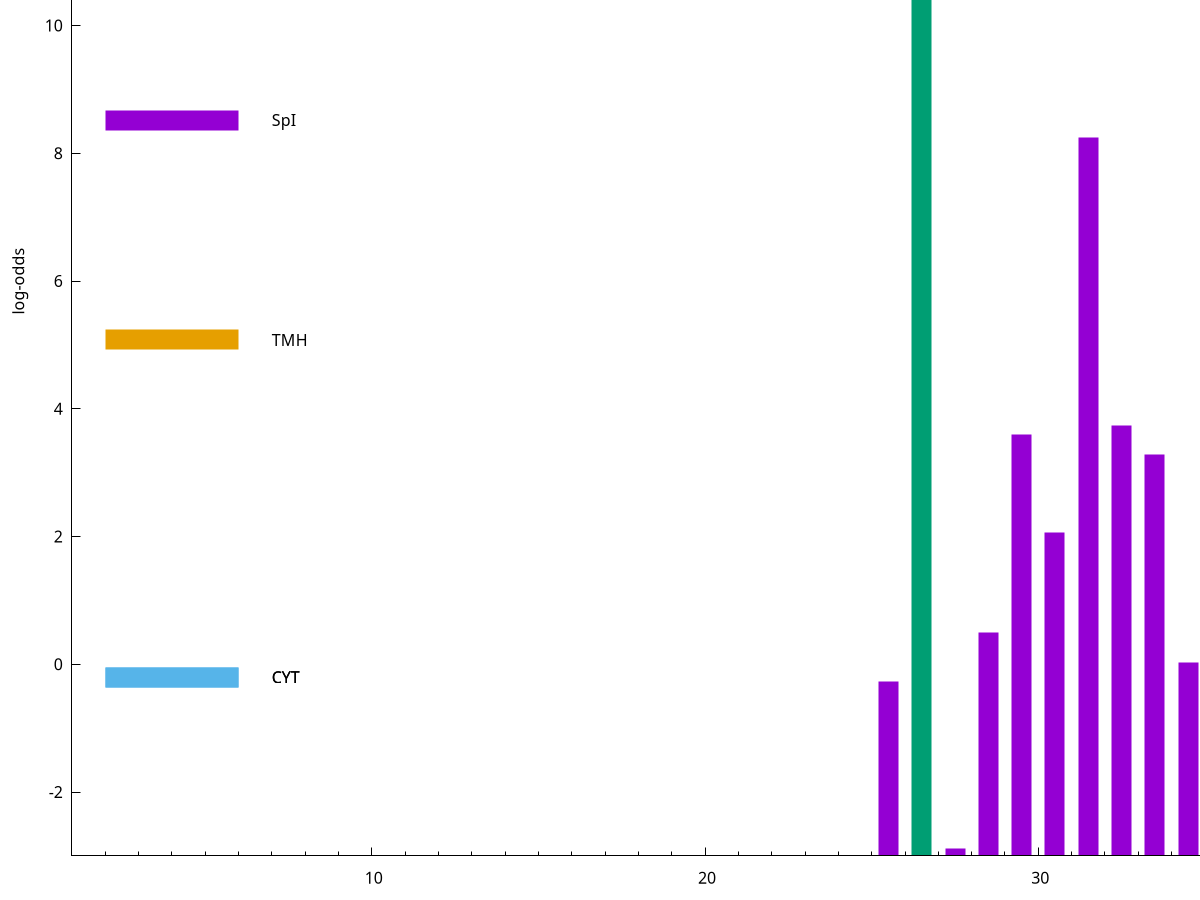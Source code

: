 set title "LipoP predictions for SRR3987128.gff"
set size 2., 1.4
set xrange [1:70] 
set mxtics 10
set yrange [-3:15]
set y2range [0:18]
set ylabel "log-odds"
set term postscript eps color solid "Helvetica" 30
set output "SRR3987128.gff23.eps"
set arrow from 2,14.0179 to 6,14.0179 nohead lt 2 lw 20
set label "SpII" at 7,14.0179
set arrow from 2,8.52131 to 6,8.52131 nohead lt 1 lw 20
set label "SpI" at 7,8.52131
set arrow from 2,5.07873 to 6,5.07873 nohead lt 4 lw 20
set label "TMH" at 7,5.07873
set arrow from 2,-0.200913 to 6,-0.200913 nohead lt 3 lw 20
set label "CYT" at 7,-0.200913
set arrow from 2,-0.200913 to 6,-0.200913 nohead lt 3 lw 20
set label "CYT" at 7,-0.200913
set arrow from 2,14.0179 to 6,14.0179 nohead lt 2 lw 20
set label "SpII" at 7,14.0179
# NOTE: The scores below are the log-odds scores with the threshold
# NOTE: subtracted (a hack to make gnuplot make the histogram all
# NOTE: look nice).
plot "-" axes x1y2 title "" with impulses lt 2 lw 20, "-" axes x1y2 title "" with impulses lt 1 lw 20
26.500000 17.017900
e
31.500000 11.243930
35.500000 7.209960
32.500000 6.736570
29.500000 6.602690
33.500000 6.292890
30.500000 5.065940
36.500000 4.420470
28.500000 3.502155
34.500000 3.027261
25.500000 2.733847
27.500000 0.108480
26.500000 0.014430
e
exit
